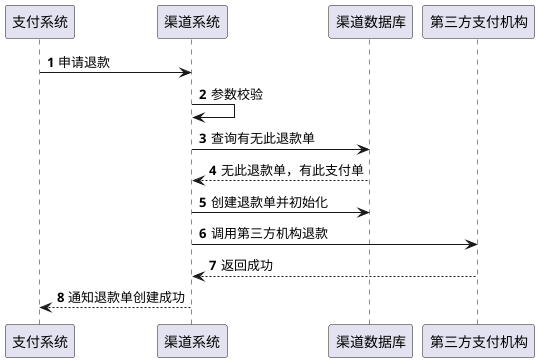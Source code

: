 @startuml
'https://plantuml.com/sequence-diagram

autonumber

支付系统 -> 渠道系统 : 申请退款
渠道系统 -> 渠道系统 : 参数校验
渠道系统 -> 渠道数据库 : 查询有无此退款单
渠道数据库 --> 渠道系统 : 无此退款单，有此支付单
渠道系统 -> 渠道数据库 : 创建退款单并初始化
渠道系统 -> 第三方支付机构 : 调用第三方机构退款
第三方支付机构 --> 渠道系统 : 返回成功
渠道系统 --> 支付系统 : 通知退款单创建成功


@enduml